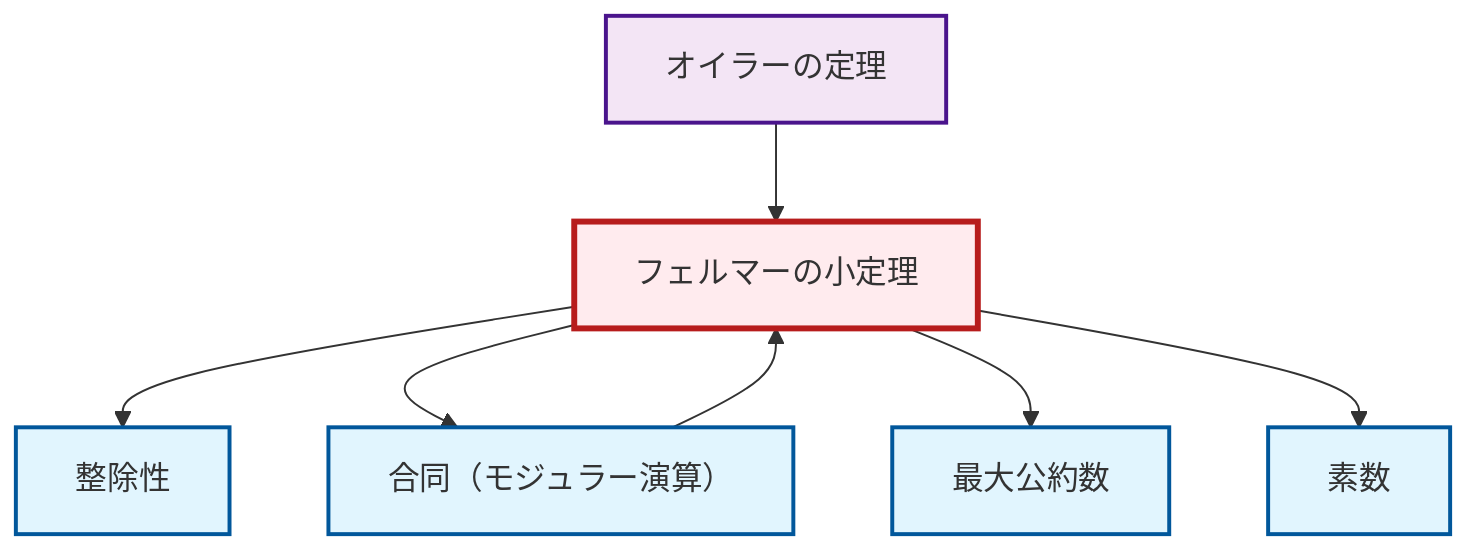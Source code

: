 graph TD
    classDef definition fill:#e1f5fe,stroke:#01579b,stroke-width:2px
    classDef theorem fill:#f3e5f5,stroke:#4a148c,stroke-width:2px
    classDef axiom fill:#fff3e0,stroke:#e65100,stroke-width:2px
    classDef example fill:#e8f5e9,stroke:#1b5e20,stroke-width:2px
    classDef current fill:#ffebee,stroke:#b71c1c,stroke-width:3px
    thm-euler["オイラーの定理"]:::theorem
    def-prime["素数"]:::definition
    def-congruence["合同（モジュラー演算）"]:::definition
    def-divisibility["整除性"]:::definition
    thm-fermat-little["フェルマーの小定理"]:::theorem
    def-gcd["最大公約数"]:::definition
    thm-fermat-little --> def-divisibility
    thm-fermat-little --> def-congruence
    thm-fermat-little --> def-gcd
    thm-fermat-little --> def-prime
    def-congruence --> thm-fermat-little
    thm-euler --> thm-fermat-little
    class thm-fermat-little current
